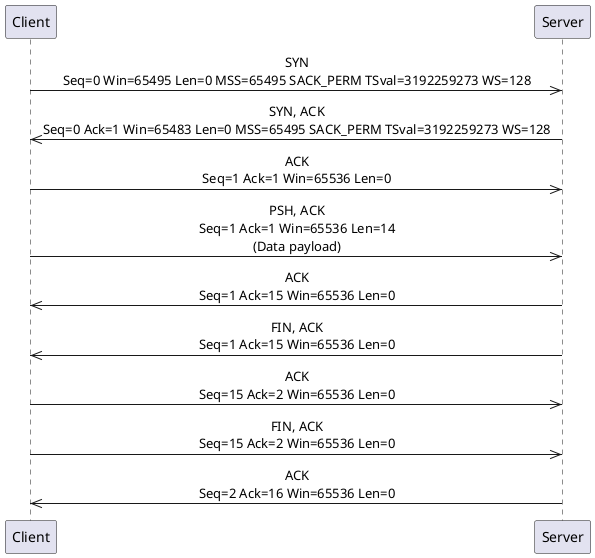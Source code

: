 @startuml
skinparam sequenceMessageAlign center

participant Client
participant Server

Client ->> Server: SYN\nSeq=0 Win=65495 Len=0 MSS=65495 SACK_PERM TSval=3192259273 WS=128
Server ->> Client: SYN, ACK\nSeq=0 Ack=1 Win=65483 Len=0 MSS=65495 SACK_PERM TSval=3192259273 WS=128
Client ->> Server: ACK\nSeq=1 Ack=1 Win=65536 Len=0
Client ->> Server: PSH, ACK\nSeq=1 Ack=1 Win=65536 Len=14\n(Data payload)
Server ->> Client: ACK\nSeq=1 Ack=15 Win=65536 Len=0
Server ->> Client: FIN, ACK\nSeq=1 Ack=15 Win=65536 Len=0
Client ->> Server: ACK\nSeq=15 Ack=2 Win=65536 Len=0
Client ->> Server: FIN, ACK\nSeq=15 Ack=2 Win=65536 Len=0
Server ->> Client: ACK\nSeq=2 Ack=16 Win=65536 Len=0
@enduml
